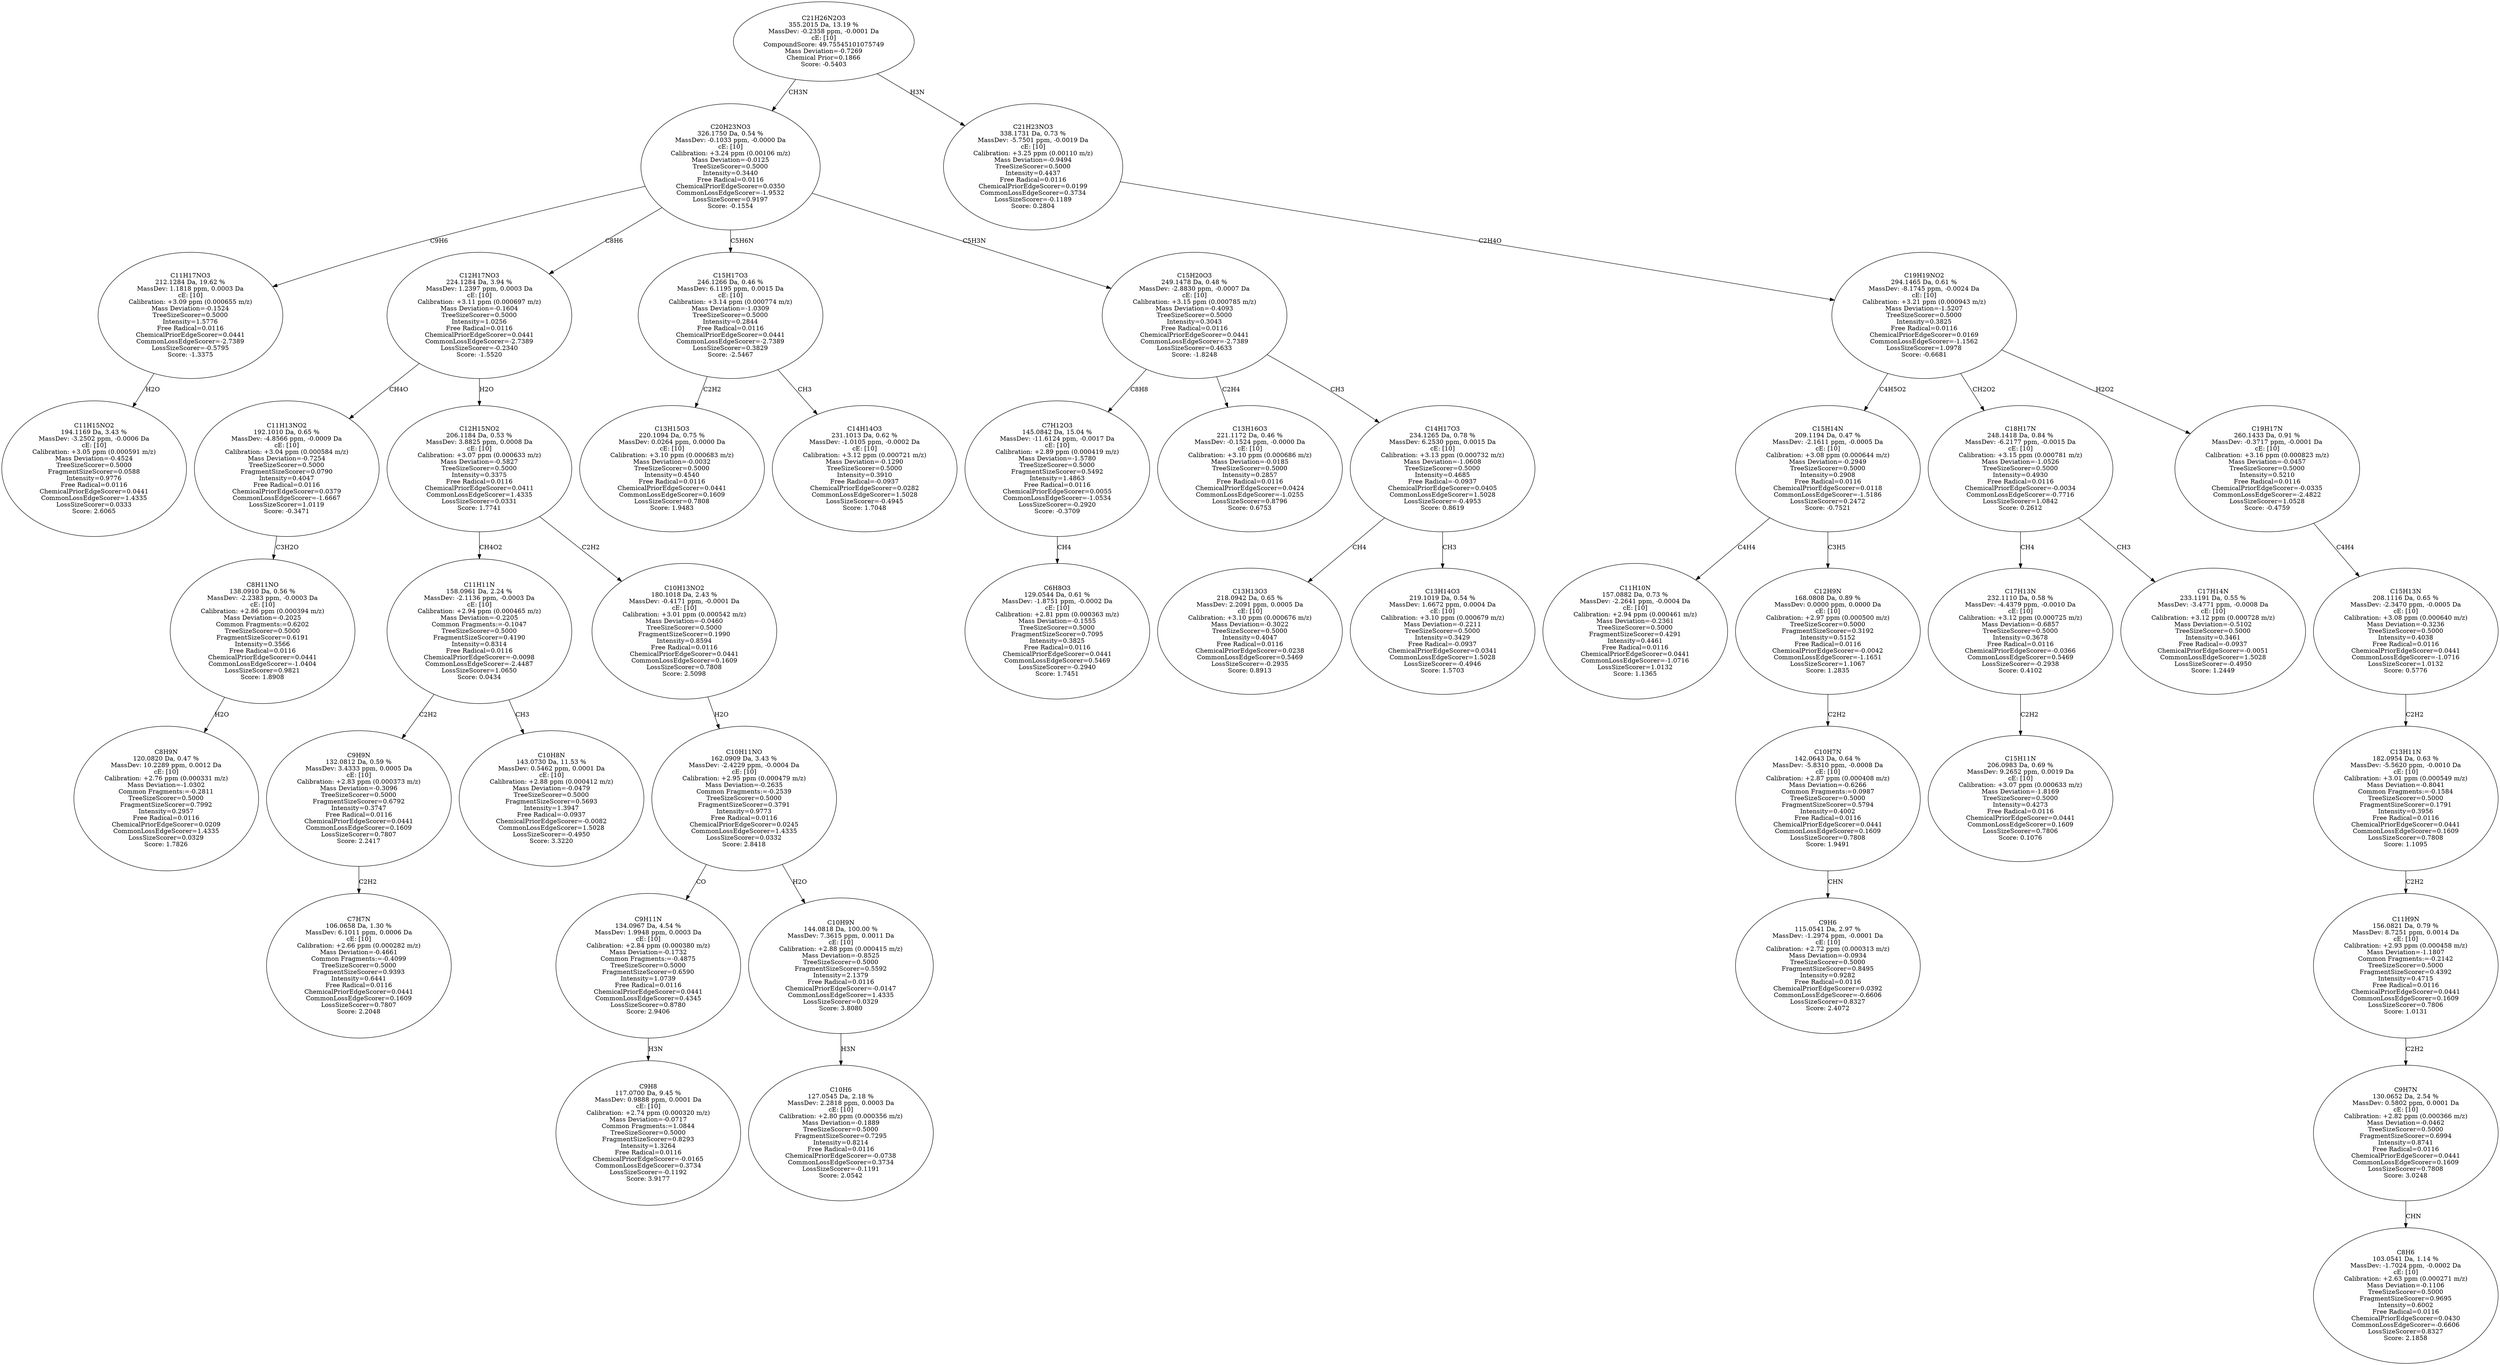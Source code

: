 strict digraph {
v1 [label="C11H15NO2\n194.1169 Da, 3.43 %\nMassDev: -3.2502 ppm, -0.0006 Da\ncE: [10]\nCalibration: +3.05 ppm (0.000591 m/z)\nMass Deviation=-0.4524\nTreeSizeScorer=0.5000\nFragmentSizeScorer=0.0588\nIntensity=0.9776\nFree Radical=0.0116\nChemicalPriorEdgeScorer=0.0441\nCommonLossEdgeScorer=1.4335\nLossSizeScorer=0.0333\nScore: 2.6065"];
v2 [label="C11H17NO3\n212.1284 Da, 19.62 %\nMassDev: 1.1818 ppm, 0.0003 Da\ncE: [10]\nCalibration: +3.09 ppm (0.000655 m/z)\nMass Deviation=-0.1524\nTreeSizeScorer=0.5000\nIntensity=1.5776\nFree Radical=0.0116\nChemicalPriorEdgeScorer=0.0441\nCommonLossEdgeScorer=-2.7389\nLossSizeScorer=-0.5795\nScore: -1.3375"];
v3 [label="C8H9N\n120.0820 Da, 0.47 %\nMassDev: 10.2289 ppm, 0.0012 Da\ncE: [10]\nCalibration: +2.76 ppm (0.000331 m/z)\nMass Deviation=-1.0302\nCommon Fragments:=-0.2811\nTreeSizeScorer=0.5000\nFragmentSizeScorer=0.7992\nIntensity=0.2957\nFree Radical=0.0116\nChemicalPriorEdgeScorer=0.0209\nCommonLossEdgeScorer=1.4335\nLossSizeScorer=0.0329\nScore: 1.7826"];
v4 [label="C8H11NO\n138.0910 Da, 0.56 %\nMassDev: -2.2383 ppm, -0.0003 Da\ncE: [10]\nCalibration: +2.86 ppm (0.000394 m/z)\nMass Deviation=-0.2025\nCommon Fragments:=0.6202\nTreeSizeScorer=0.5000\nFragmentSizeScorer=0.6191\nIntensity=0.3566\nFree Radical=0.0116\nChemicalPriorEdgeScorer=0.0441\nCommonLossEdgeScorer=-1.0404\nLossSizeScorer=0.9821\nScore: 1.8908"];
v5 [label="C11H13NO2\n192.1010 Da, 0.65 %\nMassDev: -4.8566 ppm, -0.0009 Da\ncE: [10]\nCalibration: +3.04 ppm (0.000584 m/z)\nMass Deviation=-0.7254\nTreeSizeScorer=0.5000\nFragmentSizeScorer=0.0790\nIntensity=0.4047\nFree Radical=0.0116\nChemicalPriorEdgeScorer=0.0379\nCommonLossEdgeScorer=-1.6667\nLossSizeScorer=1.0119\nScore: -0.3471"];
v6 [label="C7H7N\n106.0658 Da, 1.30 %\nMassDev: 6.1011 ppm, 0.0006 Da\ncE: [10]\nCalibration: +2.66 ppm (0.000282 m/z)\nMass Deviation=-0.4661\nCommon Fragments:=-0.4099\nTreeSizeScorer=0.5000\nFragmentSizeScorer=0.9393\nIntensity=0.6441\nFree Radical=0.0116\nChemicalPriorEdgeScorer=0.0441\nCommonLossEdgeScorer=0.1609\nLossSizeScorer=0.7807\nScore: 2.2048"];
v7 [label="C9H9N\n132.0812 Da, 0.59 %\nMassDev: 3.4333 ppm, 0.0005 Da\ncE: [10]\nCalibration: +2.83 ppm (0.000373 m/z)\nMass Deviation=-0.3096\nTreeSizeScorer=0.5000\nFragmentSizeScorer=0.6792\nIntensity=0.3747\nFree Radical=0.0116\nChemicalPriorEdgeScorer=0.0441\nCommonLossEdgeScorer=0.1609\nLossSizeScorer=0.7807\nScore: 2.2417"];
v8 [label="C10H8N\n143.0730 Da, 11.53 %\nMassDev: 0.5462 ppm, 0.0001 Da\ncE: [10]\nCalibration: +2.88 ppm (0.000412 m/z)\nMass Deviation=-0.0479\nTreeSizeScorer=0.5000\nFragmentSizeScorer=0.5693\nIntensity=1.3947\nFree Radical=-0.0937\nChemicalPriorEdgeScorer=-0.0082\nCommonLossEdgeScorer=1.5028\nLossSizeScorer=-0.4950\nScore: 3.3220"];
v9 [label="C11H11N\n158.0961 Da, 2.24 %\nMassDev: -2.1136 ppm, -0.0003 Da\ncE: [10]\nCalibration: +2.94 ppm (0.000465 m/z)\nMass Deviation=-0.2205\nCommon Fragments:=-0.1047\nTreeSizeScorer=0.5000\nFragmentSizeScorer=0.4190\nIntensity=0.8314\nFree Radical=0.0116\nChemicalPriorEdgeScorer=-0.0098\nCommonLossEdgeScorer=-2.4487\nLossSizeScorer=1.0650\nScore: 0.0434"];
v10 [label="C9H8\n117.0700 Da, 9.45 %\nMassDev: 0.9888 ppm, 0.0001 Da\ncE: [10]\nCalibration: +2.74 ppm (0.000320 m/z)\nMass Deviation=-0.0717\nCommon Fragments:=1.0844\nTreeSizeScorer=0.5000\nFragmentSizeScorer=0.8293\nIntensity=1.3264\nFree Radical=0.0116\nChemicalPriorEdgeScorer=-0.0165\nCommonLossEdgeScorer=0.3734\nLossSizeScorer=-0.1192\nScore: 3.9177"];
v11 [label="C9H11N\n134.0967 Da, 4.54 %\nMassDev: 1.9948 ppm, 0.0003 Da\ncE: [10]\nCalibration: +2.84 ppm (0.000380 m/z)\nMass Deviation=-0.1732\nCommon Fragments:=-0.4875\nTreeSizeScorer=0.5000\nFragmentSizeScorer=0.6590\nIntensity=1.0739\nFree Radical=0.0116\nChemicalPriorEdgeScorer=0.0441\nCommonLossEdgeScorer=0.4345\nLossSizeScorer=0.8780\nScore: 2.9406"];
v12 [label="C10H6\n127.0545 Da, 2.18 %\nMassDev: 2.2818 ppm, 0.0003 Da\ncE: [10]\nCalibration: +2.80 ppm (0.000356 m/z)\nMass Deviation=-0.1889\nTreeSizeScorer=0.5000\nFragmentSizeScorer=0.7295\nIntensity=0.8214\nFree Radical=0.0116\nChemicalPriorEdgeScorer=-0.0738\nCommonLossEdgeScorer=0.3734\nLossSizeScorer=-0.1191\nScore: 2.0542"];
v13 [label="C10H9N\n144.0818 Da, 100.00 %\nMassDev: 7.3615 ppm, 0.0011 Da\ncE: [10]\nCalibration: +2.88 ppm (0.000415 m/z)\nMass Deviation=-0.8525\nTreeSizeScorer=0.5000\nFragmentSizeScorer=0.5592\nIntensity=2.1379\nFree Radical=0.0116\nChemicalPriorEdgeScorer=-0.0147\nCommonLossEdgeScorer=1.4335\nLossSizeScorer=0.0329\nScore: 3.8080"];
v14 [label="C10H11NO\n162.0909 Da, 3.43 %\nMassDev: -2.4229 ppm, -0.0004 Da\ncE: [10]\nCalibration: +2.95 ppm (0.000479 m/z)\nMass Deviation=-0.2635\nCommon Fragments:=-0.2539\nTreeSizeScorer=0.5000\nFragmentSizeScorer=0.3791\nIntensity=0.9773\nFree Radical=0.0116\nChemicalPriorEdgeScorer=0.0245\nCommonLossEdgeScorer=1.4335\nLossSizeScorer=0.0332\nScore: 2.8418"];
v15 [label="C10H13NO2\n180.1018 Da, 2.43 %\nMassDev: -0.4171 ppm, -0.0001 Da\ncE: [10]\nCalibration: +3.01 ppm (0.000542 m/z)\nMass Deviation=-0.0460\nTreeSizeScorer=0.5000\nFragmentSizeScorer=0.1990\nIntensity=0.8594\nFree Radical=0.0116\nChemicalPriorEdgeScorer=0.0441\nCommonLossEdgeScorer=0.1609\nLossSizeScorer=0.7808\nScore: 2.5098"];
v16 [label="C12H15NO2\n206.1184 Da, 0.53 %\nMassDev: 3.8825 ppm, 0.0008 Da\ncE: [10]\nCalibration: +3.07 ppm (0.000633 m/z)\nMass Deviation=-0.5827\nTreeSizeScorer=0.5000\nIntensity=0.3375\nFree Radical=0.0116\nChemicalPriorEdgeScorer=0.0411\nCommonLossEdgeScorer=1.4335\nLossSizeScorer=0.0331\nScore: 1.7741"];
v17 [label="C12H17NO3\n224.1284 Da, 3.94 %\nMassDev: 1.2397 ppm, 0.0003 Da\ncE: [10]\nCalibration: +3.11 ppm (0.000697 m/z)\nMass Deviation=-0.1604\nTreeSizeScorer=0.5000\nIntensity=1.0256\nFree Radical=0.0116\nChemicalPriorEdgeScorer=0.0441\nCommonLossEdgeScorer=-2.7389\nLossSizeScorer=-0.2340\nScore: -1.5520"];
v18 [label="C13H15O3\n220.1094 Da, 0.75 %\nMassDev: 0.0264 ppm, 0.0000 Da\ncE: [10]\nCalibration: +3.10 ppm (0.000683 m/z)\nMass Deviation=-0.0032\nTreeSizeScorer=0.5000\nIntensity=0.4540\nFree Radical=0.0116\nChemicalPriorEdgeScorer=0.0441\nCommonLossEdgeScorer=0.1609\nLossSizeScorer=0.7808\nScore: 1.9483"];
v19 [label="C14H14O3\n231.1013 Da, 0.62 %\nMassDev: -1.0105 ppm, -0.0002 Da\ncE: [10]\nCalibration: +3.12 ppm (0.000721 m/z)\nMass Deviation=-0.1290\nTreeSizeScorer=0.5000\nIntensity=0.3910\nFree Radical=-0.0937\nChemicalPriorEdgeScorer=0.0282\nCommonLossEdgeScorer=1.5028\nLossSizeScorer=-0.4945\nScore: 1.7048"];
v20 [label="C15H17O3\n246.1266 Da, 0.46 %\nMassDev: 6.1195 ppm, 0.0015 Da\ncE: [10]\nCalibration: +3.14 ppm (0.000774 m/z)\nMass Deviation=-1.0309\nTreeSizeScorer=0.5000\nIntensity=0.2844\nFree Radical=0.0116\nChemicalPriorEdgeScorer=0.0441\nCommonLossEdgeScorer=-2.7389\nLossSizeScorer=0.3829\nScore: -2.5467"];
v21 [label="C6H8O3\n129.0544 Da, 0.61 %\nMassDev: -1.8751 ppm, -0.0002 Da\ncE: [10]\nCalibration: +2.81 ppm (0.000363 m/z)\nMass Deviation=-0.1555\nTreeSizeScorer=0.5000\nFragmentSizeScorer=0.7095\nIntensity=0.3825\nFree Radical=0.0116\nChemicalPriorEdgeScorer=0.0441\nCommonLossEdgeScorer=0.5469\nLossSizeScorer=-0.2940\nScore: 1.7451"];
v22 [label="C7H12O3\n145.0842 Da, 15.04 %\nMassDev: -11.6124 ppm, -0.0017 Da\ncE: [10]\nCalibration: +2.89 ppm (0.000419 m/z)\nMass Deviation=-1.5780\nTreeSizeScorer=0.5000\nFragmentSizeScorer=0.5492\nIntensity=1.4863\nFree Radical=0.0116\nChemicalPriorEdgeScorer=0.0055\nCommonLossEdgeScorer=-1.0534\nLossSizeScorer=-0.2920\nScore: -0.3709"];
v23 [label="C13H16O3\n221.1172 Da, 0.46 %\nMassDev: -0.1524 ppm, -0.0000 Da\ncE: [10]\nCalibration: +3.10 ppm (0.000686 m/z)\nMass Deviation=-0.0185\nTreeSizeScorer=0.5000\nIntensity=0.2857\nFree Radical=0.0116\nChemicalPriorEdgeScorer=0.0424\nCommonLossEdgeScorer=-1.0255\nLossSizeScorer=0.8796\nScore: 0.6753"];
v24 [label="C13H13O3\n218.0942 Da, 0.65 %\nMassDev: 2.2091 ppm, 0.0005 Da\ncE: [10]\nCalibration: +3.10 ppm (0.000676 m/z)\nMass Deviation=-0.3022\nTreeSizeScorer=0.5000\nIntensity=0.4047\nFree Radical=0.0116\nChemicalPriorEdgeScorer=0.0238\nCommonLossEdgeScorer=0.5469\nLossSizeScorer=-0.2935\nScore: 0.8913"];
v25 [label="C13H14O3\n219.1019 Da, 0.54 %\nMassDev: 1.6672 ppm, 0.0004 Da\ncE: [10]\nCalibration: +3.10 ppm (0.000679 m/z)\nMass Deviation=-0.2211\nTreeSizeScorer=0.5000\nIntensity=0.3429\nFree Radical=-0.0937\nChemicalPriorEdgeScorer=0.0341\nCommonLossEdgeScorer=1.5028\nLossSizeScorer=-0.4946\nScore: 1.5703"];
v26 [label="C14H17O3\n234.1265 Da, 0.78 %\nMassDev: 6.2530 ppm, 0.0015 Da\ncE: [10]\nCalibration: +3.13 ppm (0.000732 m/z)\nMass Deviation=-1.0608\nTreeSizeScorer=0.5000\nIntensity=0.4685\nFree Radical=-0.0937\nChemicalPriorEdgeScorer=0.0405\nCommonLossEdgeScorer=1.5028\nLossSizeScorer=-0.4953\nScore: 0.8619"];
v27 [label="C15H20O3\n249.1478 Da, 0.48 %\nMassDev: -2.8830 ppm, -0.0007 Da\ncE: [10]\nCalibration: +3.15 ppm (0.000785 m/z)\nMass Deviation=-0.4093\nTreeSizeScorer=0.5000\nIntensity=0.3043\nFree Radical=0.0116\nChemicalPriorEdgeScorer=0.0441\nCommonLossEdgeScorer=-2.7389\nLossSizeScorer=0.4633\nScore: -1.8248"];
v28 [label="C20H23NO3\n326.1750 Da, 0.54 %\nMassDev: -0.1033 ppm, -0.0000 Da\ncE: [10]\nCalibration: +3.24 ppm (0.00106 m/z)\nMass Deviation=-0.0125\nTreeSizeScorer=0.5000\nIntensity=0.3440\nFree Radical=0.0116\nChemicalPriorEdgeScorer=0.0350\nCommonLossEdgeScorer=-1.9532\nLossSizeScorer=0.9197\nScore: -0.1554"];
v29 [label="C11H10N\n157.0882 Da, 0.73 %\nMassDev: -2.2641 ppm, -0.0004 Da\ncE: [10]\nCalibration: +2.94 ppm (0.000461 m/z)\nMass Deviation=-0.2361\nTreeSizeScorer=0.5000\nFragmentSizeScorer=0.4291\nIntensity=0.4461\nFree Radical=0.0116\nChemicalPriorEdgeScorer=0.0441\nCommonLossEdgeScorer=-1.0716\nLossSizeScorer=1.0132\nScore: 1.1365"];
v30 [label="C9H6\n115.0541 Da, 2.97 %\nMassDev: -1.2974 ppm, -0.0001 Da\ncE: [10]\nCalibration: +2.72 ppm (0.000313 m/z)\nMass Deviation=-0.0934\nTreeSizeScorer=0.5000\nFragmentSizeScorer=0.8495\nIntensity=0.9282\nFree Radical=0.0116\nChemicalPriorEdgeScorer=0.0392\nCommonLossEdgeScorer=-0.6606\nLossSizeScorer=0.8327\nScore: 2.4072"];
v31 [label="C10H7N\n142.0643 Da, 0.64 %\nMassDev: -5.8310 ppm, -0.0008 Da\ncE: [10]\nCalibration: +2.87 ppm (0.000408 m/z)\nMass Deviation=-0.6266\nCommon Fragments:=0.0987\nTreeSizeScorer=0.5000\nFragmentSizeScorer=0.5794\nIntensity=0.4002\nFree Radical=0.0116\nChemicalPriorEdgeScorer=0.0441\nCommonLossEdgeScorer=0.1609\nLossSizeScorer=0.7808\nScore: 1.9491"];
v32 [label="C12H9N\n168.0808 Da, 0.89 %\nMassDev: 0.0000 ppm, 0.0000 Da\ncE: [10]\nCalibration: +2.97 ppm (0.000500 m/z)\nTreeSizeScorer=0.5000\nFragmentSizeScorer=0.3192\nIntensity=0.5152\nFree Radical=0.0116\nChemicalPriorEdgeScorer=-0.0042\nCommonLossEdgeScorer=-1.1651\nLossSizeScorer=1.1067\nScore: 1.2835"];
v33 [label="C15H14N\n209.1194 Da, 0.47 %\nMassDev: -2.1611 ppm, -0.0005 Da\ncE: [10]\nCalibration: +3.08 ppm (0.000644 m/z)\nMass Deviation=-0.2949\nTreeSizeScorer=0.5000\nIntensity=0.2908\nFree Radical=0.0116\nChemicalPriorEdgeScorer=0.0118\nCommonLossEdgeScorer=-1.5186\nLossSizeScorer=0.2472\nScore: -0.7521"];
v34 [label="C15H11N\n206.0983 Da, 0.69 %\nMassDev: 9.2652 ppm, 0.0019 Da\ncE: [10]\nCalibration: +3.07 ppm (0.000633 m/z)\nMass Deviation=-1.8169\nTreeSizeScorer=0.5000\nIntensity=0.4273\nFree Radical=0.0116\nChemicalPriorEdgeScorer=0.0441\nCommonLossEdgeScorer=0.1609\nLossSizeScorer=0.7806\nScore: 0.1076"];
v35 [label="C17H13N\n232.1110 Da, 0.58 %\nMassDev: -4.4379 ppm, -0.0010 Da\ncE: [10]\nCalibration: +3.12 ppm (0.000725 m/z)\nMass Deviation=-0.6857\nTreeSizeScorer=0.5000\nIntensity=0.3678\nFree Radical=0.0116\nChemicalPriorEdgeScorer=-0.0366\nCommonLossEdgeScorer=0.5469\nLossSizeScorer=-0.2938\nScore: 0.4102"];
v36 [label="C17H14N\n233.1191 Da, 0.55 %\nMassDev: -3.4771 ppm, -0.0008 Da\ncE: [10]\nCalibration: +3.12 ppm (0.000728 m/z)\nMass Deviation=-0.5102\nTreeSizeScorer=0.5000\nIntensity=0.3461\nFree Radical=-0.0937\nChemicalPriorEdgeScorer=-0.0051\nCommonLossEdgeScorer=1.5028\nLossSizeScorer=-0.4950\nScore: 1.2449"];
v37 [label="C18H17N\n248.1418 Da, 0.84 %\nMassDev: -6.2177 ppm, -0.0015 Da\ncE: [10]\nCalibration: +3.15 ppm (0.000781 m/z)\nMass Deviation=-1.0526\nTreeSizeScorer=0.5000\nIntensity=0.4930\nFree Radical=0.0116\nChemicalPriorEdgeScorer=-0.0034\nCommonLossEdgeScorer=-0.7716\nLossSizeScorer=1.0842\nScore: 0.2612"];
v38 [label="C8H6\n103.0541 Da, 1.14 %\nMassDev: -1.7024 ppm, -0.0002 Da\ncE: [10]\nCalibration: +2.63 ppm (0.000271 m/z)\nMass Deviation=-0.1106\nTreeSizeScorer=0.5000\nFragmentSizeScorer=0.9695\nIntensity=0.6002\nFree Radical=0.0116\nChemicalPriorEdgeScorer=0.0430\nCommonLossEdgeScorer=-0.6606\nLossSizeScorer=0.8327\nScore: 2.1858"];
v39 [label="C9H7N\n130.0652 Da, 2.54 %\nMassDev: 0.5802 ppm, 0.0001 Da\ncE: [10]\nCalibration: +2.82 ppm (0.000366 m/z)\nMass Deviation=-0.0462\nTreeSizeScorer=0.5000\nFragmentSizeScorer=0.6994\nIntensity=0.8741\nFree Radical=0.0116\nChemicalPriorEdgeScorer=0.0441\nCommonLossEdgeScorer=0.1609\nLossSizeScorer=0.7808\nScore: 3.0248"];
v40 [label="C11H9N\n156.0821 Da, 0.79 %\nMassDev: 8.7251 ppm, 0.0014 Da\ncE: [10]\nCalibration: +2.93 ppm (0.000458 m/z)\nMass Deviation=-1.1807\nCommon Fragments:=-0.2142\nTreeSizeScorer=0.5000\nFragmentSizeScorer=0.4392\nIntensity=0.4715\nFree Radical=0.0116\nChemicalPriorEdgeScorer=0.0441\nCommonLossEdgeScorer=0.1609\nLossSizeScorer=0.7806\nScore: 1.0131"];
v41 [label="C13H11N\n182.0954 Da, 0.63 %\nMassDev: -5.5620 ppm, -0.0010 Da\ncE: [10]\nCalibration: +3.01 ppm (0.000549 m/z)\nMass Deviation=-0.8041\nCommon Fragments:=-0.1584\nTreeSizeScorer=0.5000\nFragmentSizeScorer=0.1791\nIntensity=0.3956\nFree Radical=0.0116\nChemicalPriorEdgeScorer=0.0441\nCommonLossEdgeScorer=0.1609\nLossSizeScorer=0.7808\nScore: 1.1095"];
v42 [label="C15H13N\n208.1116 Da, 0.65 %\nMassDev: -2.3470 ppm, -0.0005 Da\ncE: [10]\nCalibration: +3.08 ppm (0.000640 m/z)\nMass Deviation=-0.3236\nTreeSizeScorer=0.5000\nIntensity=0.4038\nFree Radical=0.0116\nChemicalPriorEdgeScorer=0.0441\nCommonLossEdgeScorer=-1.0716\nLossSizeScorer=1.0132\nScore: 0.5776"];
v43 [label="C19H17N\n260.1433 Da, 0.91 %\nMassDev: -0.3717 ppm, -0.0001 Da\ncE: [10]\nCalibration: +3.16 ppm (0.000823 m/z)\nMass Deviation=-0.0457\nTreeSizeScorer=0.5000\nIntensity=0.5210\nFree Radical=0.0116\nChemicalPriorEdgeScorer=-0.0335\nCommonLossEdgeScorer=-2.4822\nLossSizeScorer=1.0528\nScore: -0.4759"];
v44 [label="C19H19NO2\n294.1465 Da, 0.61 %\nMassDev: -8.1745 ppm, -0.0024 Da\ncE: [10]\nCalibration: +3.21 ppm (0.000943 m/z)\nMass Deviation=-1.5207\nTreeSizeScorer=0.5000\nIntensity=0.3825\nFree Radical=0.0116\nChemicalPriorEdgeScorer=0.0169\nCommonLossEdgeScorer=-1.1562\nLossSizeScorer=1.0978\nScore: -0.6681"];
v45 [label="C21H23NO3\n338.1731 Da, 0.73 %\nMassDev: -5.7501 ppm, -0.0019 Da\ncE: [10]\nCalibration: +3.25 ppm (0.00110 m/z)\nMass Deviation=-0.9494\nTreeSizeScorer=0.5000\nIntensity=0.4437\nFree Radical=0.0116\nChemicalPriorEdgeScorer=0.0199\nCommonLossEdgeScorer=0.3734\nLossSizeScorer=-0.1189\nScore: 0.2804"];
v46 [label="C21H26N2O3\n355.2015 Da, 13.19 %\nMassDev: -0.2358 ppm, -0.0001 Da\ncE: [10]\nCompoundScore: 49.75545101075749\nMass Deviation=-0.7269\nChemical Prior=0.1866\nScore: -0.5403"];
v2 -> v1 [label="H2O"];
v28 -> v2 [label="C9H6"];
v4 -> v3 [label="H2O"];
v5 -> v4 [label="C3H2O"];
v17 -> v5 [label="CH4O"];
v7 -> v6 [label="C2H2"];
v9 -> v7 [label="C2H2"];
v9 -> v8 [label="CH3"];
v16 -> v9 [label="CH4O2"];
v11 -> v10 [label="H3N"];
v14 -> v11 [label="CO"];
v13 -> v12 [label="H3N"];
v14 -> v13 [label="H2O"];
v15 -> v14 [label="H2O"];
v16 -> v15 [label="C2H2"];
v17 -> v16 [label="H2O"];
v28 -> v17 [label="C8H6"];
v20 -> v18 [label="C2H2"];
v20 -> v19 [label="CH3"];
v28 -> v20 [label="C5H6N"];
v22 -> v21 [label="CH4"];
v27 -> v22 [label="C8H8"];
v27 -> v23 [label="C2H4"];
v26 -> v24 [label="CH4"];
v26 -> v25 [label="CH3"];
v27 -> v26 [label="CH3"];
v28 -> v27 [label="C5H3N"];
v46 -> v28 [label="CH3N"];
v33 -> v29 [label="C4H4"];
v31 -> v30 [label="CHN"];
v32 -> v31 [label="C2H2"];
v33 -> v32 [label="C3H5"];
v44 -> v33 [label="C4H5O2"];
v35 -> v34 [label="C2H2"];
v37 -> v35 [label="CH4"];
v37 -> v36 [label="CH3"];
v44 -> v37 [label="CH2O2"];
v39 -> v38 [label="CHN"];
v40 -> v39 [label="C2H2"];
v41 -> v40 [label="C2H2"];
v42 -> v41 [label="C2H2"];
v43 -> v42 [label="C4H4"];
v44 -> v43 [label="H2O2"];
v45 -> v44 [label="C2H4O"];
v46 -> v45 [label="H3N"];
}